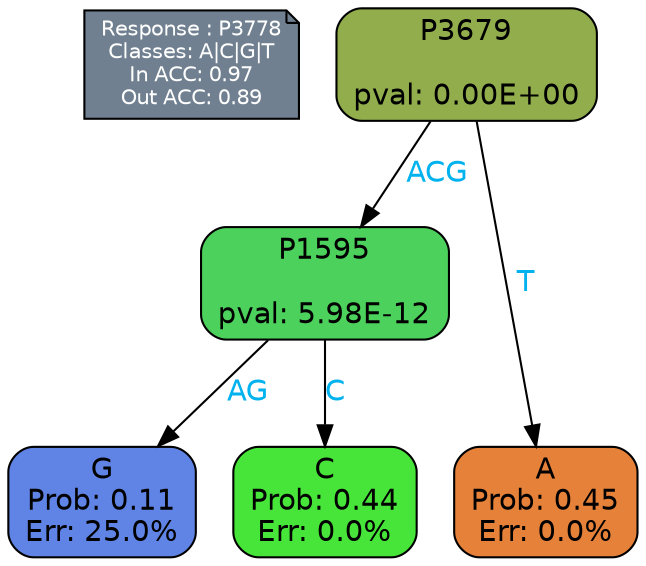 digraph Tree {
node [shape=box, style="filled, rounded", color="black", fontname=helvetica] ;
graph [ranksep=equally, splines=polylines, bgcolor=transparent, dpi=600] ;
edge [fontname=helvetica] ;
LEGEND [label="Response : P3778
Classes: A|C|G|T
In ACC: 0.97
Out ACC: 0.89
",shape=note,align=left,style=filled,fillcolor="slategray",fontcolor="white",fontsize=10];1 [label="P3679

pval: 0.00E+00", fillcolor="#91ad4c"] ;
2 [label="P1595

pval: 5.98E-12", fillcolor="#4cd15c"] ;
3 [label="G
Prob: 0.11
Err: 25.0%", fillcolor="#6084e5"] ;
4 [label="C
Prob: 0.44
Err: 0.0%", fillcolor="#47e539"] ;
5 [label="A
Prob: 0.45
Err: 0.0%", fillcolor="#e58139"] ;
1 -> 2 [label="ACG",fontcolor=deepskyblue2] ;
1 -> 5 [label="T",fontcolor=deepskyblue2] ;
2 -> 3 [label="AG",fontcolor=deepskyblue2] ;
2 -> 4 [label="C",fontcolor=deepskyblue2] ;
{rank = same; 3;4;5;}{rank = same; LEGEND;1;}}